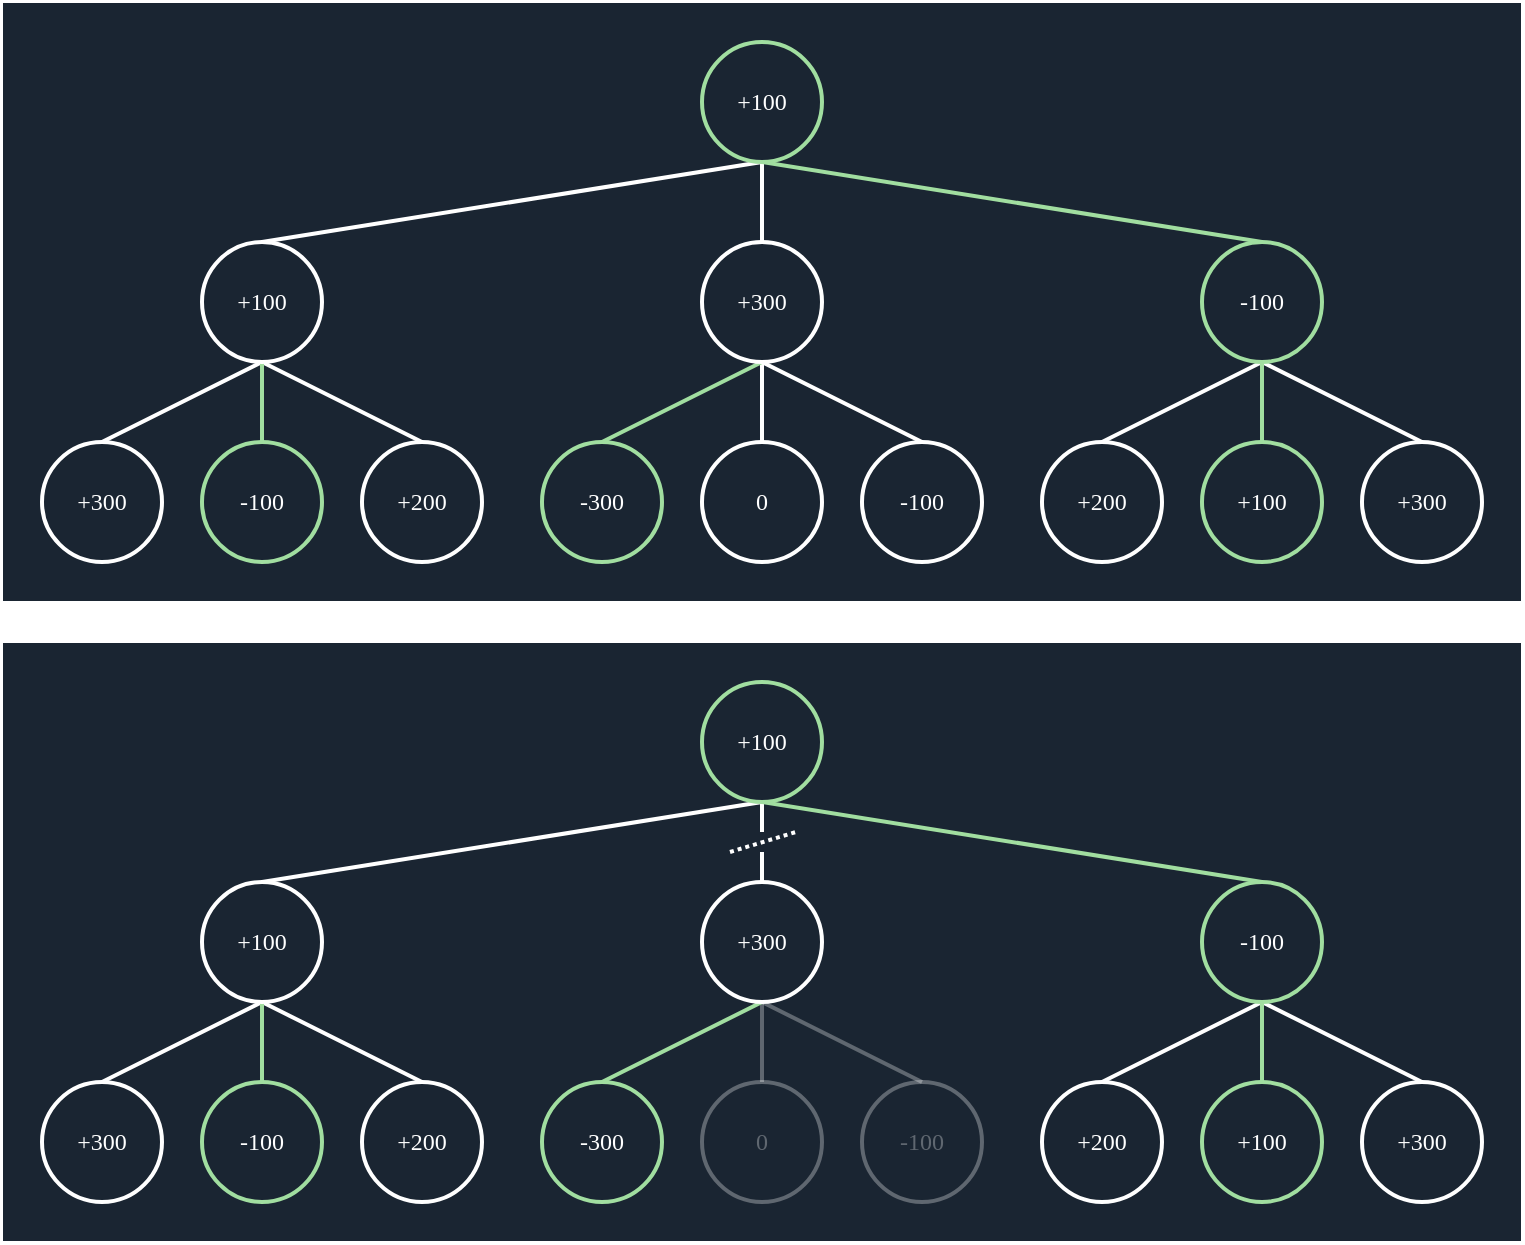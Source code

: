 <mxfile version="24.6.2" type="device">
  <diagram name="Page-1" id="0hqafNpbN4DerOzJqb0F">
    <mxGraphModel dx="1593" dy="820" grid="1" gridSize="10" guides="1" tooltips="1" connect="1" arrows="1" fold="1" page="1" pageScale="1" pageWidth="850" pageHeight="1100" math="0" shadow="0">
      <root>
        <mxCell id="0" />
        <mxCell id="1" parent="0" />
        <mxCell id="a5eRfGYbZ1dnEUanDWgs-1" value="" style="rounded=0;whiteSpace=wrap;html=1;fillColor=#1a2532;strokeColor=#FFFFFF;fillStyle=auto;shadow=0;glass=0;strokeOpacity=100;fontStyle=0" vertex="1" parent="1">
          <mxGeometry x="40" y="360" width="760" height="300" as="geometry" />
        </mxCell>
        <mxCell id="nd-PTBWYmm2gFI9Ej4_t-31" value="" style="rounded=0;whiteSpace=wrap;html=1;fillColor=#1a2532;strokeColor=#FFFFFF;fillStyle=auto;shadow=0;glass=0;strokeOpacity=100;fontStyle=0" parent="1" vertex="1">
          <mxGeometry x="40" y="40" width="760" height="300" as="geometry" />
        </mxCell>
        <mxCell id="nd-PTBWYmm2gFI9Ej4_t-6" value="0" style="ellipse;whiteSpace=wrap;html=1;aspect=fixed;strokeWidth=2;fontFamily=JetBrains Mono;1,100..800&amp;display=swap;1,100..800&amp;display=swap;1,100..800&amp;display=swap;fontSource=https%3A%2F%2Ffonts.googleapis.com%2Fcss%3Ffamily%3DJetBrains%2BMono;fontStyle=0;fillColor=none;fontColor=#FFFFFF;strokeColor=#FFFFFF;" parent="1" vertex="1">
          <mxGeometry x="390" y="260" width="60" height="60" as="geometry" />
        </mxCell>
        <mxCell id="nd-PTBWYmm2gFI9Ej4_t-8" value="+300" style="ellipse;whiteSpace=wrap;html=1;aspect=fixed;strokeWidth=2;fontFamily=JetBrains Mono;1,100..800&amp;display=swap;1,100..800&amp;display=swap;1,100..800&amp;display=swap;fontSource=https%3A%2F%2Ffonts.googleapis.com%2Fcss%3Ffamily%3DJetBrains%2BMono;fontStyle=0;fillColor=none;fontColor=#FFFFFF;strokeColor=#FFFFFF;" parent="1" vertex="1">
          <mxGeometry x="60" y="260" width="60" height="60" as="geometry" />
        </mxCell>
        <mxCell id="nd-PTBWYmm2gFI9Ej4_t-9" value="+200" style="ellipse;whiteSpace=wrap;html=1;aspect=fixed;strokeWidth=2;fontFamily=JetBrains Mono;1,100..800&amp;display=swap;1,100..800&amp;display=swap;1,100..800&amp;display=swap;fontSource=https%3A%2F%2Ffonts.googleapis.com%2Fcss%3Ffamily%3DJetBrains%2BMono;fontStyle=0;fillColor=none;fontColor=#FFFFFF;strokeColor=#FFFFFF;" parent="1" vertex="1">
          <mxGeometry x="220" y="260" width="60" height="60" as="geometry" />
        </mxCell>
        <mxCell id="nd-PTBWYmm2gFI9Ej4_t-10" value="-100" style="ellipse;whiteSpace=wrap;html=1;aspect=fixed;strokeWidth=2;fontFamily=JetBrains Mono;1,100..800&amp;display=swap;1,100..800&amp;display=swap;1,100..800&amp;display=swap;fontSource=https%3A%2F%2Ffonts.googleapis.com%2Fcss%3Ffamily%3DJetBrains%2BMono;fontStyle=0;fillColor=none;fontColor=#FFFFFF;strokeColor=#FFFFFF;" parent="1" vertex="1">
          <mxGeometry x="470" y="260" width="60" height="60" as="geometry" />
        </mxCell>
        <mxCell id="nd-PTBWYmm2gFI9Ej4_t-12" value="+200" style="ellipse;whiteSpace=wrap;html=1;aspect=fixed;strokeWidth=2;fontFamily=JetBrains Mono;1,100..800&amp;display=swap;1,100..800&amp;display=swap;1,100..800&amp;display=swap;fontSource=https%3A%2F%2Ffonts.googleapis.com%2Fcss%3Ffamily%3DJetBrains%2BMono;fontStyle=0;fillColor=none;fontColor=#FFFFFF;strokeColor=#FFFFFF;" parent="1" vertex="1">
          <mxGeometry x="560" y="260" width="60" height="60" as="geometry" />
        </mxCell>
        <mxCell id="nd-PTBWYmm2gFI9Ej4_t-13" value="+300" style="ellipse;whiteSpace=wrap;html=1;aspect=fixed;strokeWidth=2;fontFamily=JetBrains Mono;1,100..800&amp;display=swap;1,100..800&amp;display=swap;1,100..800&amp;display=swap;fontSource=https%3A%2F%2Ffonts.googleapis.com%2Fcss%3Ffamily%3DJetBrains%2BMono;fontStyle=0;fillColor=none;fontColor=#FFFFFF;strokeColor=#FFFFFF;" parent="1" vertex="1">
          <mxGeometry x="720" y="260" width="60" height="60" as="geometry" />
        </mxCell>
        <mxCell id="nd-PTBWYmm2gFI9Ej4_t-15" value="" style="endArrow=none;html=1;rounded=0;entryX=0.5;entryY=1;entryDx=0;entryDy=0;exitX=0.5;exitY=0;exitDx=0;exitDy=0;strokeWidth=2;fontFamily=JetBrains Mono;1,100..800&amp;display=swap;1,100..800&amp;display=swap;1,100..800&amp;display=swap;fontSource=https%3A%2F%2Ffonts.googleapis.com%2Fcss%3Ffamily%3DJetBrains%2BMono;fontStyle=0;strokeColor=#FFFFFF;" parent="1" source="nd-PTBWYmm2gFI9Ej4_t-3" target="nd-PTBWYmm2gFI9Ej4_t-1" edge="1">
          <mxGeometry width="50" height="50" relative="1" as="geometry">
            <mxPoint x="680" y="170" as="sourcePoint" />
            <mxPoint x="430" y="130" as="targetPoint" />
          </mxGeometry>
        </mxCell>
        <mxCell id="nd-PTBWYmm2gFI9Ej4_t-16" value="" style="endArrow=none;html=1;rounded=0;exitX=0.5;exitY=0;exitDx=0;exitDy=0;entryX=0.5;entryY=1;entryDx=0;entryDy=0;strokeWidth=2;fontFamily=JetBrains Mono;1,100..800&amp;display=swap;1,100..800&amp;display=swap;1,100..800&amp;display=swap;fontSource=https%3A%2F%2Ffonts.googleapis.com%2Fcss%3Ffamily%3DJetBrains%2BMono;fontStyle=0;strokeColor=#FFFFFF;" parent="1" source="nd-PTBWYmm2gFI9Ej4_t-2" target="nd-PTBWYmm2gFI9Ej4_t-1" edge="1">
          <mxGeometry width="50" height="50" relative="1" as="geometry">
            <mxPoint x="430" y="170" as="sourcePoint" />
            <mxPoint x="380" y="130" as="targetPoint" />
          </mxGeometry>
        </mxCell>
        <mxCell id="nd-PTBWYmm2gFI9Ej4_t-17" value="" style="endArrow=none;html=1;rounded=0;exitX=0.5;exitY=0;exitDx=0;exitDy=0;entryX=0.5;entryY=1;entryDx=0;entryDy=0;strokeWidth=2;fontFamily=JetBrains Mono;1,100..800&amp;display=swap;1,100..800&amp;display=swap;1,100..800&amp;display=swap;fontSource=https%3A%2F%2Ffonts.googleapis.com%2Fcss%3Ffamily%3DJetBrains%2BMono;fontStyle=0;strokeColor=#FFFFFF;" parent="1" source="nd-PTBWYmm2gFI9Ej4_t-9" target="nd-PTBWYmm2gFI9Ej4_t-2" edge="1">
          <mxGeometry width="50" height="50" relative="1" as="geometry">
            <mxPoint x="420" y="270" as="sourcePoint" />
            <mxPoint x="180" y="230" as="targetPoint" />
          </mxGeometry>
        </mxCell>
        <mxCell id="nd-PTBWYmm2gFI9Ej4_t-19" value="" style="endArrow=none;html=1;rounded=0;exitX=0.5;exitY=0;exitDx=0;exitDy=0;entryX=0.5;entryY=1;entryDx=0;entryDy=0;strokeWidth=2;fontFamily=JetBrains Mono;1,100..800&amp;display=swap;1,100..800&amp;display=swap;1,100..800&amp;display=swap;fontSource=https%3A%2F%2Ffonts.googleapis.com%2Fcss%3Ffamily%3DJetBrains%2BMono;fontStyle=0;strokeColor=#FFFFFF;" parent="1" source="nd-PTBWYmm2gFI9Ej4_t-8" target="nd-PTBWYmm2gFI9Ej4_t-2" edge="1">
          <mxGeometry width="50" height="50" relative="1" as="geometry">
            <mxPoint x="-80" y="270" as="sourcePoint" />
            <mxPoint x="170" y="230" as="targetPoint" />
          </mxGeometry>
        </mxCell>
        <mxCell id="nd-PTBWYmm2gFI9Ej4_t-20" value="" style="endArrow=none;html=1;rounded=0;exitX=0.5;exitY=0;exitDx=0;exitDy=0;entryX=0.5;entryY=1;entryDx=0;entryDy=0;strokeWidth=2;fontFamily=JetBrains Mono;1,100..800&amp;display=swap;1,100..800&amp;display=swap;1,100..800&amp;display=swap;fontSource=https%3A%2F%2Ffonts.googleapis.com%2Fcss%3Ffamily%3DJetBrains%2BMono;fontStyle=0;strokeColor=#FFFFFF;" parent="1" source="nd-PTBWYmm2gFI9Ej4_t-10" target="nd-PTBWYmm2gFI9Ej4_t-3" edge="1">
          <mxGeometry width="50" height="50" relative="1" as="geometry">
            <mxPoint x="500" y="260" as="sourcePoint" />
            <mxPoint x="420" y="220" as="targetPoint" />
          </mxGeometry>
        </mxCell>
        <mxCell id="nd-PTBWYmm2gFI9Ej4_t-21" value="" style="endArrow=none;html=1;rounded=0;exitX=0.5;exitY=0;exitDx=0;exitDy=0;entryX=0.5;entryY=1;entryDx=0;entryDy=0;strokeWidth=2;fontFamily=JetBrains Mono;1,100..800&amp;display=swap;1,100..800&amp;display=swap;1,100..800&amp;display=swap;fontSource=https%3A%2F%2Ffonts.googleapis.com%2Fcss%3Ffamily%3DJetBrains%2BMono;fontStyle=0;strokeColor=#FFFFFF;" parent="1" source="nd-PTBWYmm2gFI9Ej4_t-6" target="nd-PTBWYmm2gFI9Ej4_t-3" edge="1">
          <mxGeometry width="50" height="50" relative="1" as="geometry">
            <mxPoint x="420" y="260" as="sourcePoint" />
            <mxPoint x="430" y="240" as="targetPoint" />
          </mxGeometry>
        </mxCell>
        <mxCell id="nd-PTBWYmm2gFI9Ej4_t-23" value="" style="endArrow=none;html=1;rounded=0;exitX=0.5;exitY=0;exitDx=0;exitDy=0;entryX=0.5;entryY=1;entryDx=0;entryDy=0;strokeWidth=2;fontFamily=JetBrains Mono;1,100..800&amp;display=swap;1,100..800&amp;display=swap;1,100..800&amp;display=swap;fontSource=https%3A%2F%2Ffonts.googleapis.com%2Fcss%3Ffamily%3DJetBrains%2BMono;fontStyle=0;strokeColor=#FFFFFF;" parent="1" source="nd-PTBWYmm2gFI9Ej4_t-13" target="nd-PTBWYmm2gFI9Ej4_t-4" edge="1">
          <mxGeometry width="50" height="50" relative="1" as="geometry">
            <mxPoint x="750" y="260" as="sourcePoint" />
            <mxPoint x="670" y="220" as="targetPoint" />
          </mxGeometry>
        </mxCell>
        <mxCell id="nd-PTBWYmm2gFI9Ej4_t-25" value="" style="endArrow=none;html=1;rounded=0;entryX=0.5;entryY=1;entryDx=0;entryDy=0;exitX=0.5;exitY=0;exitDx=0;exitDy=0;strokeWidth=2;fontFamily=JetBrains Mono;1,100..800&amp;display=swap;1,100..800&amp;display=swap;1,100..800&amp;display=swap;fontSource=https%3A%2F%2Ffonts.googleapis.com%2Fcss%3Ffamily%3DJetBrains%2BMono;fontStyle=0;strokeColor=#FFFFFF;" parent="1" source="nd-PTBWYmm2gFI9Ej4_t-12" target="nd-PTBWYmm2gFI9Ej4_t-4" edge="1">
          <mxGeometry width="50" height="50" relative="1" as="geometry">
            <mxPoint x="590" y="240" as="sourcePoint" />
            <mxPoint x="660" y="230" as="targetPoint" />
          </mxGeometry>
        </mxCell>
        <mxCell id="nd-PTBWYmm2gFI9Ej4_t-1" value="+100" style="ellipse;whiteSpace=wrap;html=1;aspect=fixed;strokeWidth=2;fontFamily=JetBrains Mono;1,100..800&amp;display=swap;1,100..800&amp;display=swap;1,100..800&amp;display=swap;fontSource=https%3A%2F%2Ffonts.googleapis.com%2Fcss%3Ffamily%3DJetBrains%2BMono;fontStyle=0;fillColor=none;fontColor=#FFFFFF;strokeColor=#A1DEA0;" parent="1" vertex="1">
          <mxGeometry x="390" y="60" width="60" height="60" as="geometry" />
        </mxCell>
        <mxCell id="nd-PTBWYmm2gFI9Ej4_t-5" value="-100" style="ellipse;whiteSpace=wrap;html=1;aspect=fixed;perimeterSpacing=0;strokeWidth=2;fontFamily=JetBrains Mono;1,100..800&amp;display=swap;1,100..800&amp;display=swap;1,100..800&amp;display=swap;fontSource=https%3A%2F%2Ffonts.googleapis.com%2Fcss%3Ffamily%3DJetBrains%2BMono;fontStyle=0;fillColor=none;fontColor=#FFFFFF;strokeColor=#A1DEA0;" parent="1" vertex="1">
          <mxGeometry x="140" y="260" width="60" height="60" as="geometry" />
        </mxCell>
        <mxCell id="nd-PTBWYmm2gFI9Ej4_t-7" value="+100" style="ellipse;whiteSpace=wrap;html=1;aspect=fixed;perimeterSpacing=0;strokeWidth=2;fontFamily=JetBrains Mono;1,100..800&amp;display=swap;1,100..800&amp;display=swap;1,100..800&amp;display=swap;fontSource=https%3A%2F%2Ffonts.googleapis.com%2Fcss%3Ffamily%3DJetBrains%2BMono;fontStyle=0;fillColor=none;fontColor=#FFFFFF;strokeColor=#A1DEA0;" parent="1" vertex="1">
          <mxGeometry x="640" y="260" width="60" height="60" as="geometry" />
        </mxCell>
        <mxCell id="nd-PTBWYmm2gFI9Ej4_t-11" value="-300" style="ellipse;whiteSpace=wrap;html=1;aspect=fixed;perimeterSpacing=0;strokeWidth=2;fontFamily=JetBrains Mono;1,100..800&amp;display=swap;1,100..800&amp;display=swap;1,100..800&amp;display=swap;fontSource=https%3A%2F%2Ffonts.googleapis.com%2Fcss%3Ffamily%3DJetBrains%2BMono;fontStyle=0;fillColor=none;fontColor=#FFFFFF;strokeColor=#A1DEA0;" parent="1" vertex="1">
          <mxGeometry x="310" y="260" width="60" height="60" as="geometry" />
        </mxCell>
        <mxCell id="nd-PTBWYmm2gFI9Ej4_t-14" value="" style="endArrow=none;html=1;rounded=0;entryX=0.5;entryY=1;entryDx=0;entryDy=0;exitX=0.5;exitY=0;exitDx=0;exitDy=0;strokeWidth=2;fontFamily=JetBrains Mono;1,100..800&amp;display=swap;1,100..800&amp;display=swap;1,100..800&amp;display=swap;fontSource=https%3A%2F%2Ffonts.googleapis.com%2Fcss%3Ffamily%3DJetBrains%2BMono;fontStyle=0;strokeColor=#A1DEA0;" parent="1" source="nd-PTBWYmm2gFI9Ej4_t-4" target="nd-PTBWYmm2gFI9Ej4_t-1" edge="1">
          <mxGeometry width="50" height="50" relative="1" as="geometry">
            <mxPoint x="500" y="190" as="sourcePoint" />
            <mxPoint x="470" y="130" as="targetPoint" />
          </mxGeometry>
        </mxCell>
        <mxCell id="nd-PTBWYmm2gFI9Ej4_t-18" value="" style="endArrow=none;html=1;rounded=0;exitX=0.5;exitY=0;exitDx=0;exitDy=0;entryX=0.5;entryY=1;entryDx=0;entryDy=0;strokeWidth=2;fontFamily=JetBrains Mono;1,100..800&amp;display=swap;1,100..800&amp;display=swap;1,100..800&amp;display=swap;fontSource=https%3A%2F%2Ffonts.googleapis.com%2Fcss%3Ffamily%3DJetBrains%2BMono;fontStyle=0;strokeColor=#A1DEA0;" parent="1" source="nd-PTBWYmm2gFI9Ej4_t-5" target="nd-PTBWYmm2gFI9Ej4_t-2" edge="1">
          <mxGeometry width="50" height="50" relative="1" as="geometry">
            <mxPoint x="170" y="270" as="sourcePoint" />
            <mxPoint x="180" y="230" as="targetPoint" />
          </mxGeometry>
        </mxCell>
        <mxCell id="nd-PTBWYmm2gFI9Ej4_t-22" value="" style="endArrow=none;html=1;rounded=0;entryX=0.5;entryY=1;entryDx=0;entryDy=0;exitX=0.5;exitY=0;exitDx=0;exitDy=0;strokeWidth=2;fontFamily=JetBrains Mono;1,100..800&amp;display=swap;1,100..800&amp;display=swap;1,100..800&amp;display=swap;fontSource=https%3A%2F%2Ffonts.googleapis.com%2Fcss%3Ffamily%3DJetBrains%2BMono;fontStyle=0;strokeColor=#A1DEA0;" parent="1" source="nd-PTBWYmm2gFI9Ej4_t-11" target="nd-PTBWYmm2gFI9Ej4_t-3" edge="1">
          <mxGeometry width="50" height="50" relative="1" as="geometry">
            <mxPoint x="340" y="240" as="sourcePoint" />
            <mxPoint x="400" y="230" as="targetPoint" />
          </mxGeometry>
        </mxCell>
        <mxCell id="nd-PTBWYmm2gFI9Ej4_t-24" value="" style="endArrow=none;html=1;rounded=0;exitX=0.5;exitY=0;exitDx=0;exitDy=0;entryX=0.5;entryY=1;entryDx=0;entryDy=0;strokeWidth=2;fontFamily=JetBrains Mono;1,100..800&amp;display=swap;1,100..800&amp;display=swap;1,100..800&amp;display=swap;fontSource=https%3A%2F%2Ffonts.googleapis.com%2Fcss%3Ffamily%3DJetBrains%2BMono;fontStyle=0;strokeColor=#A1DEA0;" parent="1" source="nd-PTBWYmm2gFI9Ej4_t-7" target="nd-PTBWYmm2gFI9Ej4_t-4" edge="1">
          <mxGeometry width="50" height="50" relative="1" as="geometry">
            <mxPoint x="670" y="260" as="sourcePoint" />
            <mxPoint x="680" y="230" as="targetPoint" />
          </mxGeometry>
        </mxCell>
        <mxCell id="nd-PTBWYmm2gFI9Ej4_t-4" value="-100" style="ellipse;whiteSpace=wrap;html=1;aspect=fixed;perimeterSpacing=0;strokeWidth=2;fontFamily=JetBrains Mono;1,100..800&amp;display=swap;1,100..800&amp;display=swap;1,100..800&amp;display=swap;fontSource=https%3A%2F%2Ffonts.googleapis.com%2Fcss%3Ffamily%3DJetBrains%2BMono;fontStyle=0;fillColor=none;fontColor=#FFFFFF;strokeColor=#A1DEA0;" parent="1" vertex="1">
          <mxGeometry x="640" y="160" width="60" height="60" as="geometry" />
        </mxCell>
        <mxCell id="nd-PTBWYmm2gFI9Ej4_t-3" value="+300" style="ellipse;whiteSpace=wrap;html=1;aspect=fixed;strokeWidth=2;fontFamily=JetBrains Mono;1,100..800&amp;display=swap;1,100..800&amp;display=swap;1,100..800&amp;display=swap;fontSource=https%3A%2F%2Ffonts.googleapis.com%2Fcss%3Ffamily%3DJetBrains%2BMono;fontStyle=0;fillColor=none;fontColor=#FFFFFF;strokeColor=#FFFFFF;" parent="1" vertex="1">
          <mxGeometry x="390" y="160" width="60" height="60" as="geometry" />
        </mxCell>
        <mxCell id="nd-PTBWYmm2gFI9Ej4_t-2" value="+100" style="ellipse;whiteSpace=wrap;html=1;aspect=fixed;strokeWidth=2;fontFamily=JetBrains Mono;1,100..800&amp;display=swap;1,100..800&amp;display=swap;1,100..800&amp;display=swap;fontSource=https%3A%2F%2Ffonts.googleapis.com%2Fcss%3Ffamily%3DJetBrains%2BMono;fontStyle=0;fillColor=none;fontColor=#FFFFFF;strokeColor=#FFFFFF;" parent="1" vertex="1">
          <mxGeometry x="140" y="160" width="60" height="60" as="geometry" />
        </mxCell>
        <mxCell id="nd-PTBWYmm2gFI9Ej4_t-59" value="0" style="ellipse;whiteSpace=wrap;html=1;aspect=fixed;strokeWidth=2;fontFamily=JetBrains Mono;1,100..800&amp;display=swap;1,100..800&amp;display=swap;1,100..800&amp;display=swap;fontSource=https%3A%2F%2Ffonts.googleapis.com%2Fcss%3Ffamily%3DJetBrains%2BMono;fontStyle=0;fillColor=none;fontColor=#FFFFFF;strokeColor=#FFFFFF;textOpacity=30;opacity=30;" parent="1" vertex="1">
          <mxGeometry x="390" y="580" width="60" height="60" as="geometry" />
        </mxCell>
        <mxCell id="nd-PTBWYmm2gFI9Ej4_t-60" value="+300" style="ellipse;whiteSpace=wrap;html=1;aspect=fixed;strokeWidth=2;fontFamily=JetBrains Mono;1,100..800&amp;display=swap;1,100..800&amp;display=swap;1,100..800&amp;display=swap;fontSource=https%3A%2F%2Ffonts.googleapis.com%2Fcss%3Ffamily%3DJetBrains%2BMono;fontStyle=0;fillColor=none;fontColor=#FFFFFF;strokeColor=#FFFFFF;" parent="1" vertex="1">
          <mxGeometry x="60" y="580" width="60" height="60" as="geometry" />
        </mxCell>
        <mxCell id="nd-PTBWYmm2gFI9Ej4_t-61" value="+200" style="ellipse;whiteSpace=wrap;html=1;aspect=fixed;strokeWidth=2;fontFamily=JetBrains Mono;1,100..800&amp;display=swap;1,100..800&amp;display=swap;1,100..800&amp;display=swap;fontSource=https%3A%2F%2Ffonts.googleapis.com%2Fcss%3Ffamily%3DJetBrains%2BMono;fontStyle=0;fillColor=none;fontColor=#FFFFFF;strokeColor=#FFFFFF;" parent="1" vertex="1">
          <mxGeometry x="220" y="580" width="60" height="60" as="geometry" />
        </mxCell>
        <mxCell id="nd-PTBWYmm2gFI9Ej4_t-62" value="-100" style="ellipse;whiteSpace=wrap;html=1;aspect=fixed;strokeWidth=2;fontFamily=JetBrains Mono;1,100..800&amp;display=swap;1,100..800&amp;display=swap;1,100..800&amp;display=swap;fontSource=https%3A%2F%2Ffonts.googleapis.com%2Fcss%3Ffamily%3DJetBrains%2BMono;fontStyle=0;fillColor=none;fontColor=#FFFFFF;strokeColor=#FFFFFF;textOpacity=30;opacity=30;" parent="1" vertex="1">
          <mxGeometry x="470" y="580" width="60" height="60" as="geometry" />
        </mxCell>
        <mxCell id="nd-PTBWYmm2gFI9Ej4_t-63" value="+200" style="ellipse;whiteSpace=wrap;html=1;aspect=fixed;strokeWidth=2;fontFamily=JetBrains Mono;1,100..800&amp;display=swap;1,100..800&amp;display=swap;1,100..800&amp;display=swap;fontSource=https%3A%2F%2Ffonts.googleapis.com%2Fcss%3Ffamily%3DJetBrains%2BMono;fontStyle=0;fillColor=none;fontColor=#FFFFFF;strokeColor=#FFFFFF;" parent="1" vertex="1">
          <mxGeometry x="560" y="580" width="60" height="60" as="geometry" />
        </mxCell>
        <mxCell id="nd-PTBWYmm2gFI9Ej4_t-64" value="+300" style="ellipse;whiteSpace=wrap;html=1;aspect=fixed;strokeWidth=2;fontFamily=JetBrains Mono;1,100..800&amp;display=swap;1,100..800&amp;display=swap;1,100..800&amp;display=swap;fontSource=https%3A%2F%2Ffonts.googleapis.com%2Fcss%3Ffamily%3DJetBrains%2BMono;fontStyle=0;fillColor=none;fontColor=#FFFFFF;strokeColor=#FFFFFF;" parent="1" vertex="1">
          <mxGeometry x="720" y="580" width="60" height="60" as="geometry" />
        </mxCell>
        <mxCell id="nd-PTBWYmm2gFI9Ej4_t-65" value="" style="endArrow=none;html=1;rounded=0;entryX=0.5;entryY=1;entryDx=0;entryDy=0;strokeWidth=2;fontFamily=JetBrains Mono;1,100..800&amp;display=swap;1,100..800&amp;display=swap;1,100..800&amp;display=swap;fontSource=https%3A%2F%2Ffonts.googleapis.com%2Fcss%3Ffamily%3DJetBrains%2BMono;fontStyle=0;strokeColor=#FFFFFF;" parent="1" target="nd-PTBWYmm2gFI9Ej4_t-73" edge="1">
          <mxGeometry width="50" height="50" relative="1" as="geometry">
            <mxPoint x="420" y="455" as="sourcePoint" />
            <mxPoint x="430" y="450" as="targetPoint" />
          </mxGeometry>
        </mxCell>
        <mxCell id="nd-PTBWYmm2gFI9Ej4_t-66" value="" style="endArrow=none;html=1;rounded=0;exitX=0.5;exitY=0;exitDx=0;exitDy=0;entryX=0.5;entryY=1;entryDx=0;entryDy=0;strokeWidth=2;fontFamily=JetBrains Mono;1,100..800&amp;display=swap;1,100..800&amp;display=swap;1,100..800&amp;display=swap;fontSource=https%3A%2F%2Ffonts.googleapis.com%2Fcss%3Ffamily%3DJetBrains%2BMono;fontStyle=0;strokeColor=#FFFFFF;" parent="1" source="nd-PTBWYmm2gFI9Ej4_t-83" target="nd-PTBWYmm2gFI9Ej4_t-73" edge="1">
          <mxGeometry width="50" height="50" relative="1" as="geometry">
            <mxPoint x="430" y="490" as="sourcePoint" />
            <mxPoint x="380" y="450" as="targetPoint" />
          </mxGeometry>
        </mxCell>
        <mxCell id="nd-PTBWYmm2gFI9Ej4_t-67" value="" style="endArrow=none;html=1;rounded=0;exitX=0.5;exitY=0;exitDx=0;exitDy=0;entryX=0.5;entryY=1;entryDx=0;entryDy=0;strokeWidth=2;fontFamily=JetBrains Mono;1,100..800&amp;display=swap;1,100..800&amp;display=swap;1,100..800&amp;display=swap;fontSource=https%3A%2F%2Ffonts.googleapis.com%2Fcss%3Ffamily%3DJetBrains%2BMono;fontStyle=0;strokeColor=#FFFFFF;" parent="1" source="nd-PTBWYmm2gFI9Ej4_t-61" target="nd-PTBWYmm2gFI9Ej4_t-83" edge="1">
          <mxGeometry width="50" height="50" relative="1" as="geometry">
            <mxPoint x="420" y="590" as="sourcePoint" />
            <mxPoint x="180" y="550" as="targetPoint" />
          </mxGeometry>
        </mxCell>
        <mxCell id="nd-PTBWYmm2gFI9Ej4_t-68" value="" style="endArrow=none;html=1;rounded=0;exitX=0.5;exitY=0;exitDx=0;exitDy=0;entryX=0.5;entryY=1;entryDx=0;entryDy=0;strokeWidth=2;fontFamily=JetBrains Mono;1,100..800&amp;display=swap;1,100..800&amp;display=swap;1,100..800&amp;display=swap;fontSource=https%3A%2F%2Ffonts.googleapis.com%2Fcss%3Ffamily%3DJetBrains%2BMono;fontStyle=0;strokeColor=#FFFFFF;" parent="1" source="nd-PTBWYmm2gFI9Ej4_t-60" target="nd-PTBWYmm2gFI9Ej4_t-83" edge="1">
          <mxGeometry width="50" height="50" relative="1" as="geometry">
            <mxPoint x="-80" y="590" as="sourcePoint" />
            <mxPoint x="170" y="550" as="targetPoint" />
          </mxGeometry>
        </mxCell>
        <mxCell id="nd-PTBWYmm2gFI9Ej4_t-69" value="" style="endArrow=none;html=1;rounded=0;exitX=0.5;exitY=0;exitDx=0;exitDy=0;entryX=0.5;entryY=1;entryDx=0;entryDy=0;strokeWidth=2;fontFamily=JetBrains Mono;1,100..800&amp;display=swap;1,100..800&amp;display=swap;1,100..800&amp;display=swap;fontSource=https%3A%2F%2Ffonts.googleapis.com%2Fcss%3Ffamily%3DJetBrains%2BMono;fontStyle=0;strokeColor=#FFFFFF;textOpacity=30;opacity=30;" parent="1" source="nd-PTBWYmm2gFI9Ej4_t-62" target="nd-PTBWYmm2gFI9Ej4_t-82" edge="1">
          <mxGeometry width="50" height="50" relative="1" as="geometry">
            <mxPoint x="500" y="580" as="sourcePoint" />
            <mxPoint x="420" y="540" as="targetPoint" />
          </mxGeometry>
        </mxCell>
        <mxCell id="nd-PTBWYmm2gFI9Ej4_t-70" value="" style="endArrow=none;html=1;rounded=0;exitX=0.5;exitY=0;exitDx=0;exitDy=0;entryX=0.5;entryY=1;entryDx=0;entryDy=0;strokeWidth=2;fontFamily=JetBrains Mono;1,100..800&amp;display=swap;1,100..800&amp;display=swap;1,100..800&amp;display=swap;fontSource=https%3A%2F%2Ffonts.googleapis.com%2Fcss%3Ffamily%3DJetBrains%2BMono;fontStyle=0;strokeColor=#FFFFFF;textOpacity=30;opacity=30;" parent="1" source="nd-PTBWYmm2gFI9Ej4_t-59" target="nd-PTBWYmm2gFI9Ej4_t-82" edge="1">
          <mxGeometry width="50" height="50" relative="1" as="geometry">
            <mxPoint x="420" y="580" as="sourcePoint" />
            <mxPoint x="430" y="560" as="targetPoint" />
          </mxGeometry>
        </mxCell>
        <mxCell id="nd-PTBWYmm2gFI9Ej4_t-71" value="" style="endArrow=none;html=1;rounded=0;exitX=0.5;exitY=0;exitDx=0;exitDy=0;entryX=0.5;entryY=1;entryDx=0;entryDy=0;strokeWidth=2;fontFamily=JetBrains Mono;1,100..800&amp;display=swap;1,100..800&amp;display=swap;1,100..800&amp;display=swap;fontSource=https%3A%2F%2Ffonts.googleapis.com%2Fcss%3Ffamily%3DJetBrains%2BMono;fontStyle=0;strokeColor=#FFFFFF;" parent="1" source="nd-PTBWYmm2gFI9Ej4_t-64" target="nd-PTBWYmm2gFI9Ej4_t-81" edge="1">
          <mxGeometry width="50" height="50" relative="1" as="geometry">
            <mxPoint x="750" y="580" as="sourcePoint" />
            <mxPoint x="670" y="540" as="targetPoint" />
          </mxGeometry>
        </mxCell>
        <mxCell id="nd-PTBWYmm2gFI9Ej4_t-72" value="" style="endArrow=none;html=1;rounded=0;entryX=0.5;entryY=1;entryDx=0;entryDy=0;exitX=0.5;exitY=0;exitDx=0;exitDy=0;strokeWidth=2;fontFamily=JetBrains Mono;1,100..800&amp;display=swap;1,100..800&amp;display=swap;1,100..800&amp;display=swap;fontSource=https%3A%2F%2Ffonts.googleapis.com%2Fcss%3Ffamily%3DJetBrains%2BMono;fontStyle=0;strokeColor=#FFFFFF;" parent="1" source="nd-PTBWYmm2gFI9Ej4_t-63" target="nd-PTBWYmm2gFI9Ej4_t-81" edge="1">
          <mxGeometry width="50" height="50" relative="1" as="geometry">
            <mxPoint x="590" y="560" as="sourcePoint" />
            <mxPoint x="660" y="550" as="targetPoint" />
          </mxGeometry>
        </mxCell>
        <mxCell id="nd-PTBWYmm2gFI9Ej4_t-73" value="+100" style="ellipse;whiteSpace=wrap;html=1;aspect=fixed;strokeWidth=2;fontFamily=JetBrains Mono;1,100..800&amp;display=swap;1,100..800&amp;display=swap;1,100..800&amp;display=swap;fontSource=https%3A%2F%2Ffonts.googleapis.com%2Fcss%3Ffamily%3DJetBrains%2BMono;fontStyle=0;fillColor=none;fontColor=#FFFFFF;strokeColor=#A1DEA0;" parent="1" vertex="1">
          <mxGeometry x="390" y="380" width="60" height="60" as="geometry" />
        </mxCell>
        <mxCell id="nd-PTBWYmm2gFI9Ej4_t-74" value="-100" style="ellipse;whiteSpace=wrap;html=1;aspect=fixed;perimeterSpacing=0;strokeWidth=2;fontFamily=JetBrains Mono;1,100..800&amp;display=swap;1,100..800&amp;display=swap;1,100..800&amp;display=swap;fontSource=https%3A%2F%2Ffonts.googleapis.com%2Fcss%3Ffamily%3DJetBrains%2BMono;fontStyle=0;fillColor=none;fontColor=#FFFFFF;strokeColor=#A1DEA0;" parent="1" vertex="1">
          <mxGeometry x="140" y="580" width="60" height="60" as="geometry" />
        </mxCell>
        <mxCell id="nd-PTBWYmm2gFI9Ej4_t-75" value="+100" style="ellipse;whiteSpace=wrap;html=1;aspect=fixed;perimeterSpacing=0;strokeWidth=2;fontFamily=JetBrains Mono;1,100..800&amp;display=swap;1,100..800&amp;display=swap;1,100..800&amp;display=swap;fontSource=https%3A%2F%2Ffonts.googleapis.com%2Fcss%3Ffamily%3DJetBrains%2BMono;fontStyle=0;fillColor=none;fontColor=#FFFFFF;strokeColor=#A1DEA0;" parent="1" vertex="1">
          <mxGeometry x="640" y="580" width="60" height="60" as="geometry" />
        </mxCell>
        <mxCell id="nd-PTBWYmm2gFI9Ej4_t-76" value="-300" style="ellipse;whiteSpace=wrap;html=1;aspect=fixed;perimeterSpacing=0;strokeWidth=2;fontFamily=JetBrains Mono;1,100..800&amp;display=swap;1,100..800&amp;display=swap;1,100..800&amp;display=swap;fontSource=https%3A%2F%2Ffonts.googleapis.com%2Fcss%3Ffamily%3DJetBrains%2BMono;fontStyle=0;fillColor=none;fontColor=#FFFFFF;strokeColor=#A1DEA0;" parent="1" vertex="1">
          <mxGeometry x="310" y="580" width="60" height="60" as="geometry" />
        </mxCell>
        <mxCell id="nd-PTBWYmm2gFI9Ej4_t-77" value="" style="endArrow=none;html=1;rounded=0;entryX=0.5;entryY=1;entryDx=0;entryDy=0;exitX=0.5;exitY=0;exitDx=0;exitDy=0;strokeWidth=2;fontFamily=JetBrains Mono;1,100..800&amp;display=swap;1,100..800&amp;display=swap;1,100..800&amp;display=swap;fontSource=https%3A%2F%2Ffonts.googleapis.com%2Fcss%3Ffamily%3DJetBrains%2BMono;fontStyle=0;strokeColor=#A1DEA0;" parent="1" source="nd-PTBWYmm2gFI9Ej4_t-81" target="nd-PTBWYmm2gFI9Ej4_t-73" edge="1">
          <mxGeometry width="50" height="50" relative="1" as="geometry">
            <mxPoint x="500" y="510" as="sourcePoint" />
            <mxPoint x="470" y="450" as="targetPoint" />
          </mxGeometry>
        </mxCell>
        <mxCell id="nd-PTBWYmm2gFI9Ej4_t-78" value="" style="endArrow=none;html=1;rounded=0;exitX=0.5;exitY=0;exitDx=0;exitDy=0;entryX=0.5;entryY=1;entryDx=0;entryDy=0;strokeWidth=2;fontFamily=JetBrains Mono;1,100..800&amp;display=swap;1,100..800&amp;display=swap;1,100..800&amp;display=swap;fontSource=https%3A%2F%2Ffonts.googleapis.com%2Fcss%3Ffamily%3DJetBrains%2BMono;fontStyle=0;strokeColor=#A1DEA0;" parent="1" source="nd-PTBWYmm2gFI9Ej4_t-74" target="nd-PTBWYmm2gFI9Ej4_t-83" edge="1">
          <mxGeometry width="50" height="50" relative="1" as="geometry">
            <mxPoint x="170" y="590" as="sourcePoint" />
            <mxPoint x="180" y="550" as="targetPoint" />
          </mxGeometry>
        </mxCell>
        <mxCell id="nd-PTBWYmm2gFI9Ej4_t-79" value="" style="endArrow=none;html=1;rounded=0;entryX=0.5;entryY=1;entryDx=0;entryDy=0;exitX=0.5;exitY=0;exitDx=0;exitDy=0;strokeWidth=2;fontFamily=JetBrains Mono;1,100..800&amp;display=swap;1,100..800&amp;display=swap;1,100..800&amp;display=swap;fontSource=https%3A%2F%2Ffonts.googleapis.com%2Fcss%3Ffamily%3DJetBrains%2BMono;fontStyle=0;strokeColor=#A1DEA0;" parent="1" source="nd-PTBWYmm2gFI9Ej4_t-76" target="nd-PTBWYmm2gFI9Ej4_t-82" edge="1">
          <mxGeometry width="50" height="50" relative="1" as="geometry">
            <mxPoint x="340" y="560" as="sourcePoint" />
            <mxPoint x="400" y="550" as="targetPoint" />
          </mxGeometry>
        </mxCell>
        <mxCell id="nd-PTBWYmm2gFI9Ej4_t-80" value="" style="endArrow=none;html=1;rounded=0;exitX=0.5;exitY=0;exitDx=0;exitDy=0;entryX=0.5;entryY=1;entryDx=0;entryDy=0;strokeWidth=2;fontFamily=JetBrains Mono;1,100..800&amp;display=swap;1,100..800&amp;display=swap;1,100..800&amp;display=swap;fontSource=https%3A%2F%2Ffonts.googleapis.com%2Fcss%3Ffamily%3DJetBrains%2BMono;fontStyle=0;strokeColor=#A1DEA0;" parent="1" source="nd-PTBWYmm2gFI9Ej4_t-75" target="nd-PTBWYmm2gFI9Ej4_t-81" edge="1">
          <mxGeometry width="50" height="50" relative="1" as="geometry">
            <mxPoint x="670" y="580" as="sourcePoint" />
            <mxPoint x="680" y="550" as="targetPoint" />
          </mxGeometry>
        </mxCell>
        <mxCell id="nd-PTBWYmm2gFI9Ej4_t-81" value="-100" style="ellipse;whiteSpace=wrap;html=1;aspect=fixed;perimeterSpacing=0;strokeWidth=2;fontFamily=JetBrains Mono;1,100..800&amp;display=swap;1,100..800&amp;display=swap;1,100..800&amp;display=swap;fontSource=https%3A%2F%2Ffonts.googleapis.com%2Fcss%3Ffamily%3DJetBrains%2BMono;fontStyle=0;fillColor=none;fontColor=#FFFFFF;strokeColor=#A1DEA0;" parent="1" vertex="1">
          <mxGeometry x="640" y="480" width="60" height="60" as="geometry" />
        </mxCell>
        <mxCell id="nd-PTBWYmm2gFI9Ej4_t-82" value="+300" style="ellipse;whiteSpace=wrap;html=1;aspect=fixed;strokeWidth=2;fontFamily=JetBrains Mono;1,100..800&amp;display=swap;1,100..800&amp;display=swap;1,100..800&amp;display=swap;fontSource=https%3A%2F%2Ffonts.googleapis.com%2Fcss%3Ffamily%3DJetBrains%2BMono;fontStyle=0;fillColor=none;fontColor=#FFFFFF;strokeColor=#FFFFFF;" parent="1" vertex="1">
          <mxGeometry x="390" y="480" width="60" height="60" as="geometry" />
        </mxCell>
        <mxCell id="nd-PTBWYmm2gFI9Ej4_t-83" value="+100" style="ellipse;whiteSpace=wrap;html=1;aspect=fixed;strokeWidth=2;fontFamily=JetBrains Mono;1,100..800&amp;display=swap;1,100..800&amp;display=swap;1,100..800&amp;display=swap;fontSource=https%3A%2F%2Ffonts.googleapis.com%2Fcss%3Ffamily%3DJetBrains%2BMono;fontStyle=0;fillColor=none;fontColor=#FFFFFF;strokeColor=#FFFFFF;" parent="1" vertex="1">
          <mxGeometry x="140" y="480" width="60" height="60" as="geometry" />
        </mxCell>
        <mxCell id="nd-PTBWYmm2gFI9Ej4_t-86" value="" style="endArrow=none;html=1;rounded=0;entryX=0.5;entryY=1;entryDx=0;entryDy=0;strokeWidth=2;fontFamily=JetBrains Mono;1,100..800&amp;display=swap;1,100..800&amp;display=swap;1,100..800&amp;display=swap;fontSource=https%3A%2F%2Ffonts.googleapis.com%2Fcss%3Ffamily%3DJetBrains%2BMono;fontStyle=0;strokeColor=#FFFFFF;exitX=0.5;exitY=0;exitDx=0;exitDy=0;endSize=6;" parent="1" source="nd-PTBWYmm2gFI9Ej4_t-82" edge="1">
          <mxGeometry width="50" height="50" relative="1" as="geometry">
            <mxPoint x="420" y="480" as="sourcePoint" />
            <mxPoint x="420" y="465" as="targetPoint" />
          </mxGeometry>
        </mxCell>
        <mxCell id="nd-PTBWYmm2gFI9Ej4_t-87" value="" style="endArrow=none;html=1;rounded=0;strokeColor=#FFFFFF;strokeWidth=2;dashed=1;dashPattern=1 1;fontStyle=0" parent="1" edge="1">
          <mxGeometry width="50" height="50" relative="1" as="geometry">
            <mxPoint x="404" y="465" as="sourcePoint" />
            <mxPoint x="437" y="455" as="targetPoint" />
          </mxGeometry>
        </mxCell>
      </root>
    </mxGraphModel>
  </diagram>
</mxfile>
